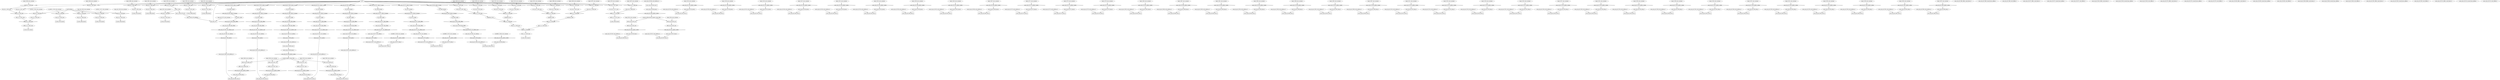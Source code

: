 digraph data_path {
  AND_u1_u1_3452_wire [shape=ellipse];
  AND_u1_u1_3472_wire [shape=ellipse];
  AND_u8_u8_3457_wire [shape=ellipse];
  AND_u8_u8_3486_wire [shape=ellipse];
  AND_u8_u8_3506_wire [shape=ellipse];
  AND_u8_u8_3517_wire [shape=ellipse];
  AND_u8_u8_3543_wire [shape=ellipse];
  AND_u8_u8_3555_wire [shape=ellipse];
  EQ_u2_u1_3435_wire [shape=ellipse];
  EQ_u2_u1_3444_wire [shape=ellipse];
  EQ_u2_u1_3464_wire [shape=ellipse];
  EQ_u2_u1_3538_wire [shape=ellipse];
  EQ_u2_u1_3550_wire [shape=ellipse];
  EQ_u9_u1_3447_wire [shape=ellipse];
  EQ_u9_u1_3450_wire [shape=ellipse];
  EQ_u9_u1_3481_wire [shape=ellipse];
  EQ_u9_u1_3492_wire [shape=ellipse];
  EQ_u9_u1_3501_wire [shape=ellipse];
  EQ_u9_u1_3512_wire [shape=ellipse];
  I_3371 [shape=ellipse];
  OR_u1_u1_3425_wire [shape=ellipse];
  OR_u1_u1_3428_wire [shape=ellipse];
  OR_u1_u1_3429_wire [shape=ellipse];
  OR_u1_u1_3451_wire [shape=ellipse];
  R_I_3379_resized [shape=ellipse];
  R_I_3379_scaled [shape=ellipse];
  R_I_3436_resized [shape=ellipse];
  R_I_3436_scaled [shape=ellipse];
  R_I_3453_resized [shape=ellipse];
  R_I_3453_scaled [shape=ellipse];
  R_I_3473_resized [shape=ellipse];
  R_I_3473_scaled [shape=ellipse];
  R_I_3482_resized [shape=ellipse];
  R_I_3482_scaled [shape=ellipse];
  R_I_3493_resized [shape=ellipse];
  R_I_3493_scaled [shape=ellipse];
  R_I_3502_resized [shape=ellipse];
  R_I_3502_scaled [shape=ellipse];
  R_I_3513_resized [shape=ellipse];
  R_I_3513_scaled [shape=ellipse];
  R_ONE_2_3443_wire_constant [shape=ellipse];
  R_ONE_2_3537_wire_constant [shape=ellipse];
  R_ZERO_2_3434_wire_constant [shape=ellipse];
  R_ZERO_8_3438_wire_constant [shape=ellipse];
  R_ZERO_8_3475_wire_constant [shape=ellipse];
  R_ZERO_8_3495_wire_constant [shape=ellipse];
  UGE_u9_u1_3389_wire [shape=ellipse];
  UGE_u9_u1_3398_wire [shape=ellipse];
  UGE_u9_u1_3407_wire [shape=ellipse];
  UGE_u9_u1_3416_wire [shape=ellipse];
  UGE_u9_u1_3468_wire [shape=ellipse];
  ULT_u9_u1_3392_wire [shape=ellipse];
  ULT_u9_u1_3401_wire [shape=ellipse];
  ULT_u9_u1_3410_wire [shape=ellipse];
  ULT_u9_u1_3419_wire [shape=ellipse];
  ULT_u9_u1_3471_wire [shape=ellipse];
  ULT_u9_u1_3532_wire [shape=ellipse];
  array_obj_ref_3234_data_0 [shape=ellipse];
  array_obj_ref_3234_word_address_0 [shape=ellipse];
  array_obj_ref_3238_data_0 [shape=ellipse];
  array_obj_ref_3238_word_address_0 [shape=ellipse];
  array_obj_ref_3242_data_0 [shape=ellipse];
  array_obj_ref_3242_word_address_0 [shape=ellipse];
  array_obj_ref_3246_data_0 [shape=ellipse];
  array_obj_ref_3246_word_address_0 [shape=ellipse];
  array_obj_ref_3250_data_0 [shape=ellipse];
  array_obj_ref_3250_word_address_0 [shape=ellipse];
  array_obj_ref_3254_data_0 [shape=ellipse];
  array_obj_ref_3254_word_address_0 [shape=ellipse];
  array_obj_ref_3258_data_0 [shape=ellipse];
  array_obj_ref_3258_word_address_0 [shape=ellipse];
  array_obj_ref_3262_data_0 [shape=ellipse];
  array_obj_ref_3262_word_address_0 [shape=ellipse];
  array_obj_ref_3266_data_0 [shape=ellipse];
  array_obj_ref_3266_word_address_0 [shape=ellipse];
  array_obj_ref_3270_data_0 [shape=ellipse];
  array_obj_ref_3270_word_address_0 [shape=ellipse];
  array_obj_ref_3274_data_0 [shape=ellipse];
  array_obj_ref_3274_word_address_0 [shape=ellipse];
  array_obj_ref_3278_data_0 [shape=ellipse];
  array_obj_ref_3278_word_address_0 [shape=ellipse];
  array_obj_ref_3282_data_0 [shape=ellipse];
  array_obj_ref_3282_word_address_0 [shape=ellipse];
  array_obj_ref_3286_data_0 [shape=ellipse];
  array_obj_ref_3286_word_address_0 [shape=ellipse];
  array_obj_ref_3290_data_0 [shape=ellipse];
  array_obj_ref_3290_word_address_0 [shape=ellipse];
  array_obj_ref_3294_data_0 [shape=ellipse];
  array_obj_ref_3294_word_address_0 [shape=ellipse];
  array_obj_ref_3298_data_0 [shape=ellipse];
  array_obj_ref_3298_word_address_0 [shape=ellipse];
  array_obj_ref_3302_data_0 [shape=ellipse];
  array_obj_ref_3302_word_address_0 [shape=ellipse];
  array_obj_ref_3306_data_0 [shape=ellipse];
  array_obj_ref_3306_word_address_0 [shape=ellipse];
  array_obj_ref_3310_data_0 [shape=ellipse];
  array_obj_ref_3310_word_address_0 [shape=ellipse];
  array_obj_ref_3314_data_0 [shape=ellipse];
  array_obj_ref_3314_word_address_0 [shape=ellipse];
  array_obj_ref_3318_data_0 [shape=ellipse];
  array_obj_ref_3318_word_address_0 [shape=ellipse];
  array_obj_ref_3322_data_0 [shape=ellipse];
  array_obj_ref_3322_word_address_0 [shape=ellipse];
  array_obj_ref_3326_data_0 [shape=ellipse];
  array_obj_ref_3326_word_address_0 [shape=ellipse];
  array_obj_ref_3330_data_0 [shape=ellipse];
  array_obj_ref_3330_word_address_0 [shape=ellipse];
  array_obj_ref_3334_data_0 [shape=ellipse];
  array_obj_ref_3334_word_address_0 [shape=ellipse];
  array_obj_ref_3338_data_0 [shape=ellipse];
  array_obj_ref_3338_word_address_0 [shape=ellipse];
  array_obj_ref_3342_data_0 [shape=ellipse];
  array_obj_ref_3342_word_address_0 [shape=ellipse];
  array_obj_ref_3346_data_0 [shape=ellipse];
  array_obj_ref_3346_word_address_0 [shape=ellipse];
  array_obj_ref_3350_data_0 [shape=ellipse];
  array_obj_ref_3350_word_address_0 [shape=ellipse];
  array_obj_ref_3354_data_0 [shape=ellipse];
  array_obj_ref_3354_word_address_0 [shape=ellipse];
  array_obj_ref_3358_data_0 [shape=ellipse];
  array_obj_ref_3358_word_address_0 [shape=ellipse];
  array_obj_ref_3362_data_0 [shape=ellipse];
  array_obj_ref_3362_word_address_0 [shape=ellipse];
  array_obj_ref_3366_data_0 [shape=ellipse];
  array_obj_ref_3366_word_address_0 [shape=ellipse];
  array_obj_ref_3380_data_0 [shape=ellipse];
  array_obj_ref_3380_final_offset [shape=ellipse];
  array_obj_ref_3380_offset_scale_factor_0 [shape=ellipse];
  array_obj_ref_3380_resized_base_address [shape=ellipse];
  array_obj_ref_3380_root_address [shape=ellipse];
  array_obj_ref_3380_word_address_0 [shape=ellipse];
  array_obj_ref_3380_word_offset_0 [shape=ellipse];
  array_obj_ref_3384_data_0 [shape=ellipse];
  array_obj_ref_3384_word_address_0 [shape=ellipse];
  array_obj_ref_3437_data_0 [shape=ellipse];
  array_obj_ref_3437_final_offset [shape=ellipse];
  array_obj_ref_3437_offset_scale_factor_0 [shape=ellipse];
  array_obj_ref_3437_resized_base_address [shape=ellipse];
  array_obj_ref_3437_root_address [shape=ellipse];
  array_obj_ref_3437_word_address_0 [shape=ellipse];
  array_obj_ref_3437_word_offset_0 [shape=ellipse];
  array_obj_ref_3454_data_0 [shape=ellipse];
  array_obj_ref_3454_final_offset [shape=ellipse];
  array_obj_ref_3454_offset_scale_factor_0 [shape=ellipse];
  array_obj_ref_3454_resized_base_address [shape=ellipse];
  array_obj_ref_3454_root_address [shape=ellipse];
  array_obj_ref_3454_word_address_0 [shape=ellipse];
  array_obj_ref_3454_word_offset_0 [shape=ellipse];
  array_obj_ref_3474_data_0 [shape=ellipse];
  array_obj_ref_3474_final_offset [shape=ellipse];
  array_obj_ref_3474_offset_scale_factor_0 [shape=ellipse];
  array_obj_ref_3474_resized_base_address [shape=ellipse];
  array_obj_ref_3474_root_address [shape=ellipse];
  array_obj_ref_3474_word_address_0 [shape=ellipse];
  array_obj_ref_3474_word_offset_0 [shape=ellipse];
  array_obj_ref_3483_data_0 [shape=ellipse];
  array_obj_ref_3483_final_offset [shape=ellipse];
  array_obj_ref_3483_offset_scale_factor_0 [shape=ellipse];
  array_obj_ref_3483_resized_base_address [shape=ellipse];
  array_obj_ref_3483_root_address [shape=ellipse];
  array_obj_ref_3483_word_address_0 [shape=ellipse];
  array_obj_ref_3483_word_offset_0 [shape=ellipse];
  array_obj_ref_3494_data_0 [shape=ellipse];
  array_obj_ref_3494_final_offset [shape=ellipse];
  array_obj_ref_3494_offset_scale_factor_0 [shape=ellipse];
  array_obj_ref_3494_resized_base_address [shape=ellipse];
  array_obj_ref_3494_root_address [shape=ellipse];
  array_obj_ref_3494_word_address_0 [shape=ellipse];
  array_obj_ref_3494_word_offset_0 [shape=ellipse];
  array_obj_ref_3503_data_0 [shape=ellipse];
  array_obj_ref_3503_final_offset [shape=ellipse];
  array_obj_ref_3503_offset_scale_factor_0 [shape=ellipse];
  array_obj_ref_3503_resized_base_address [shape=ellipse];
  array_obj_ref_3503_root_address [shape=ellipse];
  array_obj_ref_3503_word_address_0 [shape=ellipse];
  array_obj_ref_3503_word_offset_0 [shape=ellipse];
  array_obj_ref_3514_data_0 [shape=ellipse];
  array_obj_ref_3514_final_offset [shape=ellipse];
  array_obj_ref_3514_offset_scale_factor_0 [shape=ellipse];
  array_obj_ref_3514_resized_base_address [shape=ellipse];
  array_obj_ref_3514_root_address [shape=ellipse];
  array_obj_ref_3514_word_address_0 [shape=ellipse];
  array_obj_ref_3514_word_offset_0 [shape=ellipse];
  array_obj_ref_3540_data_0 [shape=ellipse];
  array_obj_ref_3540_word_address_0 [shape=ellipse];
  array_obj_ref_3552_data_0 [shape=ellipse];
  array_obj_ref_3552_word_address_0 [shape=ellipse];
  condition2_3403 [shape=ellipse];
  condition3_3412 [shape=ellipse];
  condition4_3421 [shape=ellipse];
  condition_3394 [shape=ellipse];
  current_register_value_3381 [shape=ellipse];
  current_softwarereset_register_value_3385 [shape=ellipse];
  konst_3235_wire_constant [shape=ellipse];
  konst_3239_wire_constant [shape=ellipse];
  konst_3243_wire_constant [shape=ellipse];
  konst_3247_wire_constant [shape=ellipse];
  konst_3251_wire_constant [shape=ellipse];
  konst_3255_wire_constant [shape=ellipse];
  konst_3259_wire_constant [shape=ellipse];
  konst_3263_wire_constant [shape=ellipse];
  konst_3267_wire_constant [shape=ellipse];
  konst_3271_wire_constant [shape=ellipse];
  konst_3275_wire_constant [shape=ellipse];
  konst_3279_wire_constant [shape=ellipse];
  konst_3283_wire_constant [shape=ellipse];
  konst_3287_wire_constant [shape=ellipse];
  konst_3291_wire_constant [shape=ellipse];
  konst_3295_wire_constant [shape=ellipse];
  konst_3299_wire_constant [shape=ellipse];
  konst_3303_wire_constant [shape=ellipse];
  konst_3307_wire_constant [shape=ellipse];
  konst_3311_wire_constant [shape=ellipse];
  konst_3315_wire_constant [shape=ellipse];
  konst_3319_wire_constant [shape=ellipse];
  konst_3323_wire_constant [shape=ellipse];
  konst_3327_wire_constant [shape=ellipse];
  konst_3331_wire_constant [shape=ellipse];
  konst_3335_wire_constant [shape=ellipse];
  konst_3339_wire_constant [shape=ellipse];
  konst_3343_wire_constant [shape=ellipse];
  konst_3347_wire_constant [shape=ellipse];
  konst_3351_wire_constant [shape=ellipse];
  konst_3355_wire_constant [shape=ellipse];
  konst_3359_wire_constant [shape=ellipse];
  konst_3363_wire_constant [shape=ellipse];
  konst_3367_wire_constant [shape=ellipse];
  konst_3388_wire_constant [shape=ellipse];
  konst_3391_wire_constant [shape=ellipse];
  konst_3397_wire_constant [shape=ellipse];
  konst_3400_wire_constant [shape=ellipse];
  konst_3406_wire_constant [shape=ellipse];
  konst_3409_wire_constant [shape=ellipse];
  konst_3415_wire_constant [shape=ellipse];
  konst_3418_wire_constant [shape=ellipse];
  konst_3446_wire_constant [shape=ellipse];
  konst_3449_wire_constant [shape=ellipse];
  konst_3456_wire_constant [shape=ellipse];
  konst_3467_wire_constant [shape=ellipse];
  konst_3470_wire_constant [shape=ellipse];
  konst_3480_wire_constant [shape=ellipse];
  konst_3485_wire_constant [shape=ellipse];
  konst_3491_wire_constant [shape=ellipse];
  konst_3500_wire_constant [shape=ellipse];
  konst_3505_wire_constant [shape=ellipse];
  konst_3511_wire_constant [shape=ellipse];
  konst_3516_wire_constant [shape=ellipse];
  konst_3526_wire_constant [shape=ellipse];
  konst_3531_wire_constant [shape=ellipse];
  konst_3542_wire_constant [shape=ellipse];
  konst_3554_wire_constant [shape=ellipse];
  next_I_3528 [shape=ellipse];
  next_I_3528_3376_buffered [shape=ellipse];
  type_cast_3375_wire_constant [shape=ellipse];
  type_cast_3463_wire_constant [shape=ellipse];
  type_cast_3549_wire_constant [shape=ellipse];
  ADD_u9_u9_3527_inst [shape=diamond];
I_3371  -> ADD_u9_u9_3527_inst;
konst_3526_wire_constant  -> ADD_u9_u9_3527_inst;
ADD_u9_u9_3527_inst -> next_I_3528;
  AND_u1_u1_3393_inst [shape=diamond];
UGE_u9_u1_3389_wire  -> AND_u1_u1_3393_inst;
ULT_u9_u1_3392_wire  -> AND_u1_u1_3393_inst;
AND_u1_u1_3393_inst -> condition_3394;
  AND_u1_u1_3402_inst [shape=diamond];
UGE_u9_u1_3398_wire  -> AND_u1_u1_3402_inst;
ULT_u9_u1_3401_wire  -> AND_u1_u1_3402_inst;
AND_u1_u1_3402_inst -> condition2_3403;
  AND_u1_u1_3411_inst [shape=diamond];
UGE_u9_u1_3407_wire  -> AND_u1_u1_3411_inst;
ULT_u9_u1_3410_wire  -> AND_u1_u1_3411_inst;
AND_u1_u1_3411_inst -> condition3_3412;
  AND_u1_u1_3420_inst [shape=diamond];
UGE_u9_u1_3416_wire  -> AND_u1_u1_3420_inst;
ULT_u9_u1_3419_wire  -> AND_u1_u1_3420_inst;
AND_u1_u1_3420_inst -> condition4_3421;
  AND_u1_u1_3452_inst [shape=diamond];
EQ_u2_u1_3444_wire  -> AND_u1_u1_3452_inst;
OR_u1_u1_3451_wire  -> AND_u1_u1_3452_inst;
AND_u1_u1_3452_inst -> AND_u1_u1_3452_wire;
  AND_u1_u1_3472_inst [shape=diamond];
UGE_u9_u1_3468_wire  -> AND_u1_u1_3472_inst;
ULT_u9_u1_3471_wire  -> AND_u1_u1_3472_inst;
AND_u1_u1_3472_inst -> AND_u1_u1_3472_wire;
  AND_u8_u8_3457_inst [shape=rectangle];
current_register_value_3381  -> AND_u8_u8_3457_inst;
konst_3456_wire_constant  -> AND_u8_u8_3457_inst;
AND_u8_u8_3457_inst -> AND_u8_u8_3457_wire;
  AND_u8_u8_3486_inst [shape=rectangle];
current_register_value_3381  -> AND_u8_u8_3486_inst;
konst_3485_wire_constant  -> AND_u8_u8_3486_inst;
AND_u8_u8_3486_inst -> AND_u8_u8_3486_wire;
  AND_u8_u8_3506_inst [shape=rectangle];
current_register_value_3381  -> AND_u8_u8_3506_inst;
konst_3505_wire_constant  -> AND_u8_u8_3506_inst;
AND_u8_u8_3506_inst -> AND_u8_u8_3506_wire;
  AND_u8_u8_3517_inst [shape=rectangle];
current_register_value_3381  -> AND_u8_u8_3517_inst;
konst_3516_wire_constant  -> AND_u8_u8_3517_inst;
AND_u8_u8_3517_inst -> AND_u8_u8_3517_wire;
  AND_u8_u8_3543_inst [shape=rectangle];
current_softwarereset_register_value_3385  -> AND_u8_u8_3543_inst;
konst_3542_wire_constant  -> AND_u8_u8_3543_inst;
AND_u8_u8_3543_inst -> AND_u8_u8_3543_wire;
  AND_u8_u8_3555_inst [shape=rectangle];
current_softwarereset_register_value_3385  -> AND_u8_u8_3555_inst;
konst_3554_wire_constant  -> AND_u8_u8_3555_inst;
AND_u8_u8_3555_inst -> AND_u8_u8_3555_wire;
  EQ_u2_u1_3435_inst [shape=diamond];
resetCondition  -> EQ_u2_u1_3435_inst;
R_ZERO_2_3434_wire_constant  -> EQ_u2_u1_3435_inst;
EQ_u2_u1_3435_inst -> EQ_u2_u1_3435_wire;
  EQ_u2_u1_3444_inst [shape=diamond];
resetCondition  -> EQ_u2_u1_3444_inst;
R_ONE_2_3443_wire_constant  -> EQ_u2_u1_3444_inst;
EQ_u2_u1_3444_inst -> EQ_u2_u1_3444_wire;
  EQ_u2_u1_3464_inst [shape=diamond];
resetCondition  -> EQ_u2_u1_3464_inst;
type_cast_3463_wire_constant  -> EQ_u2_u1_3464_inst;
EQ_u2_u1_3464_inst -> EQ_u2_u1_3464_wire;
  EQ_u2_u1_3538_inst [shape=diamond];
resetCondition  -> EQ_u2_u1_3538_inst;
R_ONE_2_3537_wire_constant  -> EQ_u2_u1_3538_inst;
EQ_u2_u1_3538_inst -> EQ_u2_u1_3538_wire;
  EQ_u2_u1_3550_inst [shape=diamond];
resetCondition  -> EQ_u2_u1_3550_inst;
type_cast_3549_wire_constant  -> EQ_u2_u1_3550_inst;
EQ_u2_u1_3550_inst -> EQ_u2_u1_3550_wire;
  EQ_u9_u1_3447_inst [shape=diamond];
I_3371  -> EQ_u9_u1_3447_inst;
konst_3446_wire_constant  -> EQ_u9_u1_3447_inst;
EQ_u9_u1_3447_inst -> EQ_u9_u1_3447_wire;
  EQ_u9_u1_3450_inst [shape=diamond];
I_3371  -> EQ_u9_u1_3450_inst;
konst_3449_wire_constant  -> EQ_u9_u1_3450_inst;
EQ_u9_u1_3450_inst -> EQ_u9_u1_3450_wire;
  EQ_u9_u1_3481_inst [shape=diamond];
I_3371  -> EQ_u9_u1_3481_inst;
konst_3480_wire_constant  -> EQ_u9_u1_3481_inst;
EQ_u9_u1_3481_inst -> EQ_u9_u1_3481_wire;
  EQ_u9_u1_3492_inst [shape=diamond];
I_3371  -> EQ_u9_u1_3492_inst;
konst_3491_wire_constant  -> EQ_u9_u1_3492_inst;
EQ_u9_u1_3492_inst -> EQ_u9_u1_3492_wire;
  EQ_u9_u1_3501_inst [shape=diamond];
I_3371  -> EQ_u9_u1_3501_inst;
konst_3500_wire_constant  -> EQ_u9_u1_3501_inst;
EQ_u9_u1_3501_inst -> EQ_u9_u1_3501_wire;
  EQ_u9_u1_3512_inst [shape=diamond];
I_3371  -> EQ_u9_u1_3512_inst;
konst_3511_wire_constant  -> EQ_u9_u1_3512_inst;
EQ_u9_u1_3512_inst -> EQ_u9_u1_3512_wire;
  OR_u1_u1_3425_inst [shape=diamond];
condition_3394  -> OR_u1_u1_3425_inst;
condition2_3403  -> OR_u1_u1_3425_inst;
OR_u1_u1_3425_inst -> OR_u1_u1_3425_wire;
  OR_u1_u1_3428_inst [shape=diamond];
condition3_3412  -> OR_u1_u1_3428_inst;
condition4_3421  -> OR_u1_u1_3428_inst;
OR_u1_u1_3428_inst -> OR_u1_u1_3428_wire;
  OR_u1_u1_3429_inst [shape=diamond];
OR_u1_u1_3425_wire  -> OR_u1_u1_3429_inst;
OR_u1_u1_3428_wire  -> OR_u1_u1_3429_inst;
OR_u1_u1_3429_inst -> OR_u1_u1_3429_wire;
  OR_u1_u1_3451_inst [shape=diamond];
EQ_u9_u1_3447_wire  -> OR_u1_u1_3451_inst;
EQ_u9_u1_3450_wire  -> OR_u1_u1_3451_inst;
OR_u1_u1_3451_inst -> OR_u1_u1_3451_wire;
  UGE_u9_u1_3389_inst [shape=diamond];
I_3371  -> UGE_u9_u1_3389_inst;
konst_3388_wire_constant  -> UGE_u9_u1_3389_inst;
UGE_u9_u1_3389_inst -> UGE_u9_u1_3389_wire;
  UGE_u9_u1_3398_inst [shape=diamond];
I_3371  -> UGE_u9_u1_3398_inst;
konst_3397_wire_constant  -> UGE_u9_u1_3398_inst;
UGE_u9_u1_3398_inst -> UGE_u9_u1_3398_wire;
  UGE_u9_u1_3407_inst [shape=diamond];
I_3371  -> UGE_u9_u1_3407_inst;
konst_3406_wire_constant  -> UGE_u9_u1_3407_inst;
UGE_u9_u1_3407_inst -> UGE_u9_u1_3407_wire;
  UGE_u9_u1_3416_inst [shape=diamond];
I_3371  -> UGE_u9_u1_3416_inst;
konst_3415_wire_constant  -> UGE_u9_u1_3416_inst;
UGE_u9_u1_3416_inst -> UGE_u9_u1_3416_wire;
  UGE_u9_u1_3468_inst [shape=diamond];
I_3371  -> UGE_u9_u1_3468_inst;
konst_3467_wire_constant  -> UGE_u9_u1_3468_inst;
UGE_u9_u1_3468_inst -> UGE_u9_u1_3468_wire;
  ULT_u9_u1_3392_inst [shape=diamond];
I_3371  -> ULT_u9_u1_3392_inst;
konst_3391_wire_constant  -> ULT_u9_u1_3392_inst;
ULT_u9_u1_3392_inst -> ULT_u9_u1_3392_wire;
  ULT_u9_u1_3401_inst [shape=diamond];
I_3371  -> ULT_u9_u1_3401_inst;
konst_3400_wire_constant  -> ULT_u9_u1_3401_inst;
ULT_u9_u1_3401_inst -> ULT_u9_u1_3401_wire;
  ULT_u9_u1_3410_inst [shape=diamond];
I_3371  -> ULT_u9_u1_3410_inst;
konst_3409_wire_constant  -> ULT_u9_u1_3410_inst;
ULT_u9_u1_3410_inst -> ULT_u9_u1_3410_wire;
  ULT_u9_u1_3419_inst [shape=diamond];
I_3371  -> ULT_u9_u1_3419_inst;
konst_3418_wire_constant  -> ULT_u9_u1_3419_inst;
ULT_u9_u1_3419_inst -> ULT_u9_u1_3419_wire;
  ULT_u9_u1_3471_inst [shape=diamond];
I_3371  -> ULT_u9_u1_3471_inst;
konst_3470_wire_constant  -> ULT_u9_u1_3471_inst;
ULT_u9_u1_3471_inst -> ULT_u9_u1_3471_wire;
  ULT_u9_u1_3532_inst [shape=diamond];
next_I_3528  -> ULT_u9_u1_3532_inst;
konst_3531_wire_constant  -> ULT_u9_u1_3532_inst;
ULT_u9_u1_3532_inst -> ULT_u9_u1_3532_wire;
  array_obj_ref_3234_gather_scatter [shape=diamond];
konst_3235_wire_constant  -> array_obj_ref_3234_gather_scatter;
array_obj_ref_3234_gather_scatter -> array_obj_ref_3234_data_0;
  array_obj_ref_3234_store_0 [shape=rectangle];
array_obj_ref_3234_word_address_0  -> array_obj_ref_3234_store_0;
array_obj_ref_3234_data_0  -> array_obj_ref_3234_store_0;
  array_obj_ref_3238_gather_scatter [shape=diamond];
konst_3239_wire_constant  -> array_obj_ref_3238_gather_scatter;
array_obj_ref_3238_gather_scatter -> array_obj_ref_3238_data_0;
  array_obj_ref_3238_store_0 [shape=rectangle];
array_obj_ref_3238_word_address_0  -> array_obj_ref_3238_store_0;
array_obj_ref_3238_data_0  -> array_obj_ref_3238_store_0;
  array_obj_ref_3242_gather_scatter [shape=diamond];
konst_3243_wire_constant  -> array_obj_ref_3242_gather_scatter;
array_obj_ref_3242_gather_scatter -> array_obj_ref_3242_data_0;
  array_obj_ref_3242_store_0 [shape=rectangle];
array_obj_ref_3242_word_address_0  -> array_obj_ref_3242_store_0;
array_obj_ref_3242_data_0  -> array_obj_ref_3242_store_0;
  array_obj_ref_3246_gather_scatter [shape=diamond];
konst_3247_wire_constant  -> array_obj_ref_3246_gather_scatter;
array_obj_ref_3246_gather_scatter -> array_obj_ref_3246_data_0;
  array_obj_ref_3246_store_0 [shape=rectangle];
array_obj_ref_3246_word_address_0  -> array_obj_ref_3246_store_0;
array_obj_ref_3246_data_0  -> array_obj_ref_3246_store_0;
  array_obj_ref_3250_gather_scatter [shape=diamond];
konst_3251_wire_constant  -> array_obj_ref_3250_gather_scatter;
array_obj_ref_3250_gather_scatter -> array_obj_ref_3250_data_0;
  array_obj_ref_3250_store_0 [shape=rectangle];
array_obj_ref_3250_word_address_0  -> array_obj_ref_3250_store_0;
array_obj_ref_3250_data_0  -> array_obj_ref_3250_store_0;
  array_obj_ref_3254_gather_scatter [shape=diamond];
konst_3255_wire_constant  -> array_obj_ref_3254_gather_scatter;
array_obj_ref_3254_gather_scatter -> array_obj_ref_3254_data_0;
  array_obj_ref_3254_store_0 [shape=rectangle];
array_obj_ref_3254_word_address_0  -> array_obj_ref_3254_store_0;
array_obj_ref_3254_data_0  -> array_obj_ref_3254_store_0;
  array_obj_ref_3258_gather_scatter [shape=diamond];
konst_3259_wire_constant  -> array_obj_ref_3258_gather_scatter;
array_obj_ref_3258_gather_scatter -> array_obj_ref_3258_data_0;
  array_obj_ref_3258_store_0 [shape=rectangle];
array_obj_ref_3258_word_address_0  -> array_obj_ref_3258_store_0;
array_obj_ref_3258_data_0  -> array_obj_ref_3258_store_0;
  array_obj_ref_3262_gather_scatter [shape=diamond];
konst_3263_wire_constant  -> array_obj_ref_3262_gather_scatter;
array_obj_ref_3262_gather_scatter -> array_obj_ref_3262_data_0;
  array_obj_ref_3262_store_0 [shape=rectangle];
array_obj_ref_3262_word_address_0  -> array_obj_ref_3262_store_0;
array_obj_ref_3262_data_0  -> array_obj_ref_3262_store_0;
  array_obj_ref_3266_gather_scatter [shape=diamond];
konst_3267_wire_constant  -> array_obj_ref_3266_gather_scatter;
array_obj_ref_3266_gather_scatter -> array_obj_ref_3266_data_0;
  array_obj_ref_3266_store_0 [shape=rectangle];
array_obj_ref_3266_word_address_0  -> array_obj_ref_3266_store_0;
array_obj_ref_3266_data_0  -> array_obj_ref_3266_store_0;
  array_obj_ref_3270_gather_scatter [shape=diamond];
konst_3271_wire_constant  -> array_obj_ref_3270_gather_scatter;
array_obj_ref_3270_gather_scatter -> array_obj_ref_3270_data_0;
  array_obj_ref_3270_store_0 [shape=rectangle];
array_obj_ref_3270_word_address_0  -> array_obj_ref_3270_store_0;
array_obj_ref_3270_data_0  -> array_obj_ref_3270_store_0;
  array_obj_ref_3274_gather_scatter [shape=diamond];
konst_3275_wire_constant  -> array_obj_ref_3274_gather_scatter;
array_obj_ref_3274_gather_scatter -> array_obj_ref_3274_data_0;
  array_obj_ref_3274_store_0 [shape=rectangle];
array_obj_ref_3274_word_address_0  -> array_obj_ref_3274_store_0;
array_obj_ref_3274_data_0  -> array_obj_ref_3274_store_0;
  array_obj_ref_3278_gather_scatter [shape=diamond];
konst_3279_wire_constant  -> array_obj_ref_3278_gather_scatter;
array_obj_ref_3278_gather_scatter -> array_obj_ref_3278_data_0;
  array_obj_ref_3278_store_0 [shape=rectangle];
array_obj_ref_3278_word_address_0  -> array_obj_ref_3278_store_0;
array_obj_ref_3278_data_0  -> array_obj_ref_3278_store_0;
  array_obj_ref_3282_gather_scatter [shape=diamond];
konst_3283_wire_constant  -> array_obj_ref_3282_gather_scatter;
array_obj_ref_3282_gather_scatter -> array_obj_ref_3282_data_0;
  array_obj_ref_3282_store_0 [shape=rectangle];
array_obj_ref_3282_word_address_0  -> array_obj_ref_3282_store_0;
array_obj_ref_3282_data_0  -> array_obj_ref_3282_store_0;
  array_obj_ref_3286_gather_scatter [shape=diamond];
konst_3287_wire_constant  -> array_obj_ref_3286_gather_scatter;
array_obj_ref_3286_gather_scatter -> array_obj_ref_3286_data_0;
  array_obj_ref_3286_store_0 [shape=rectangle];
array_obj_ref_3286_word_address_0  -> array_obj_ref_3286_store_0;
array_obj_ref_3286_data_0  -> array_obj_ref_3286_store_0;
  array_obj_ref_3290_gather_scatter [shape=diamond];
konst_3291_wire_constant  -> array_obj_ref_3290_gather_scatter;
array_obj_ref_3290_gather_scatter -> array_obj_ref_3290_data_0;
  array_obj_ref_3290_store_0 [shape=rectangle];
array_obj_ref_3290_word_address_0  -> array_obj_ref_3290_store_0;
array_obj_ref_3290_data_0  -> array_obj_ref_3290_store_0;
  array_obj_ref_3294_gather_scatter [shape=diamond];
konst_3295_wire_constant  -> array_obj_ref_3294_gather_scatter;
array_obj_ref_3294_gather_scatter -> array_obj_ref_3294_data_0;
  array_obj_ref_3294_store_0 [shape=rectangle];
array_obj_ref_3294_word_address_0  -> array_obj_ref_3294_store_0;
array_obj_ref_3294_data_0  -> array_obj_ref_3294_store_0;
  array_obj_ref_3298_gather_scatter [shape=diamond];
konst_3299_wire_constant  -> array_obj_ref_3298_gather_scatter;
array_obj_ref_3298_gather_scatter -> array_obj_ref_3298_data_0;
  array_obj_ref_3298_store_0 [shape=rectangle];
array_obj_ref_3298_word_address_0  -> array_obj_ref_3298_store_0;
array_obj_ref_3298_data_0  -> array_obj_ref_3298_store_0;
  array_obj_ref_3302_gather_scatter [shape=diamond];
konst_3303_wire_constant  -> array_obj_ref_3302_gather_scatter;
array_obj_ref_3302_gather_scatter -> array_obj_ref_3302_data_0;
  array_obj_ref_3302_store_0 [shape=rectangle];
array_obj_ref_3302_word_address_0  -> array_obj_ref_3302_store_0;
array_obj_ref_3302_data_0  -> array_obj_ref_3302_store_0;
  array_obj_ref_3306_gather_scatter [shape=diamond];
konst_3307_wire_constant  -> array_obj_ref_3306_gather_scatter;
array_obj_ref_3306_gather_scatter -> array_obj_ref_3306_data_0;
  array_obj_ref_3306_store_0 [shape=rectangle];
array_obj_ref_3306_word_address_0  -> array_obj_ref_3306_store_0;
array_obj_ref_3306_data_0  -> array_obj_ref_3306_store_0;
  array_obj_ref_3310_gather_scatter [shape=diamond];
konst_3311_wire_constant  -> array_obj_ref_3310_gather_scatter;
array_obj_ref_3310_gather_scatter -> array_obj_ref_3310_data_0;
  array_obj_ref_3310_store_0 [shape=rectangle];
array_obj_ref_3310_word_address_0  -> array_obj_ref_3310_store_0;
array_obj_ref_3310_data_0  -> array_obj_ref_3310_store_0;
  array_obj_ref_3314_gather_scatter [shape=diamond];
konst_3315_wire_constant  -> array_obj_ref_3314_gather_scatter;
array_obj_ref_3314_gather_scatter -> array_obj_ref_3314_data_0;
  array_obj_ref_3314_store_0 [shape=rectangle];
array_obj_ref_3314_word_address_0  -> array_obj_ref_3314_store_0;
array_obj_ref_3314_data_0  -> array_obj_ref_3314_store_0;
  array_obj_ref_3318_gather_scatter [shape=diamond];
konst_3319_wire_constant  -> array_obj_ref_3318_gather_scatter;
array_obj_ref_3318_gather_scatter -> array_obj_ref_3318_data_0;
  array_obj_ref_3318_store_0 [shape=rectangle];
array_obj_ref_3318_word_address_0  -> array_obj_ref_3318_store_0;
array_obj_ref_3318_data_0  -> array_obj_ref_3318_store_0;
  array_obj_ref_3322_gather_scatter [shape=diamond];
konst_3323_wire_constant  -> array_obj_ref_3322_gather_scatter;
array_obj_ref_3322_gather_scatter -> array_obj_ref_3322_data_0;
  array_obj_ref_3322_store_0 [shape=rectangle];
array_obj_ref_3322_word_address_0  -> array_obj_ref_3322_store_0;
array_obj_ref_3322_data_0  -> array_obj_ref_3322_store_0;
  array_obj_ref_3326_gather_scatter [shape=diamond];
konst_3327_wire_constant  -> array_obj_ref_3326_gather_scatter;
array_obj_ref_3326_gather_scatter -> array_obj_ref_3326_data_0;
  array_obj_ref_3326_store_0 [shape=rectangle];
array_obj_ref_3326_word_address_0  -> array_obj_ref_3326_store_0;
array_obj_ref_3326_data_0  -> array_obj_ref_3326_store_0;
  array_obj_ref_3330_gather_scatter [shape=diamond];
konst_3331_wire_constant  -> array_obj_ref_3330_gather_scatter;
array_obj_ref_3330_gather_scatter -> array_obj_ref_3330_data_0;
  array_obj_ref_3330_store_0 [shape=rectangle];
array_obj_ref_3330_word_address_0  -> array_obj_ref_3330_store_0;
array_obj_ref_3330_data_0  -> array_obj_ref_3330_store_0;
  array_obj_ref_3334_gather_scatter [shape=diamond];
konst_3335_wire_constant  -> array_obj_ref_3334_gather_scatter;
array_obj_ref_3334_gather_scatter -> array_obj_ref_3334_data_0;
  array_obj_ref_3334_store_0 [shape=rectangle];
array_obj_ref_3334_word_address_0  -> array_obj_ref_3334_store_0;
array_obj_ref_3334_data_0  -> array_obj_ref_3334_store_0;
  array_obj_ref_3338_gather_scatter [shape=diamond];
konst_3339_wire_constant  -> array_obj_ref_3338_gather_scatter;
array_obj_ref_3338_gather_scatter -> array_obj_ref_3338_data_0;
  array_obj_ref_3338_store_0 [shape=rectangle];
array_obj_ref_3338_word_address_0  -> array_obj_ref_3338_store_0;
array_obj_ref_3338_data_0  -> array_obj_ref_3338_store_0;
  array_obj_ref_3342_gather_scatter [shape=diamond];
konst_3343_wire_constant  -> array_obj_ref_3342_gather_scatter;
array_obj_ref_3342_gather_scatter -> array_obj_ref_3342_data_0;
  array_obj_ref_3342_store_0 [shape=rectangle];
array_obj_ref_3342_word_address_0  -> array_obj_ref_3342_store_0;
array_obj_ref_3342_data_0  -> array_obj_ref_3342_store_0;
  array_obj_ref_3346_gather_scatter [shape=diamond];
konst_3347_wire_constant  -> array_obj_ref_3346_gather_scatter;
array_obj_ref_3346_gather_scatter -> array_obj_ref_3346_data_0;
  array_obj_ref_3346_store_0 [shape=rectangle];
array_obj_ref_3346_word_address_0  -> array_obj_ref_3346_store_0;
array_obj_ref_3346_data_0  -> array_obj_ref_3346_store_0;
  array_obj_ref_3350_gather_scatter [shape=diamond];
konst_3351_wire_constant  -> array_obj_ref_3350_gather_scatter;
array_obj_ref_3350_gather_scatter -> array_obj_ref_3350_data_0;
  array_obj_ref_3350_store_0 [shape=rectangle];
array_obj_ref_3350_word_address_0  -> array_obj_ref_3350_store_0;
array_obj_ref_3350_data_0  -> array_obj_ref_3350_store_0;
  array_obj_ref_3354_gather_scatter [shape=diamond];
konst_3355_wire_constant  -> array_obj_ref_3354_gather_scatter;
array_obj_ref_3354_gather_scatter -> array_obj_ref_3354_data_0;
  array_obj_ref_3354_store_0 [shape=rectangle];
array_obj_ref_3354_word_address_0  -> array_obj_ref_3354_store_0;
array_obj_ref_3354_data_0  -> array_obj_ref_3354_store_0;
  array_obj_ref_3358_gather_scatter [shape=diamond];
konst_3359_wire_constant  -> array_obj_ref_3358_gather_scatter;
array_obj_ref_3358_gather_scatter -> array_obj_ref_3358_data_0;
  array_obj_ref_3358_store_0 [shape=rectangle];
array_obj_ref_3358_word_address_0  -> array_obj_ref_3358_store_0;
array_obj_ref_3358_data_0  -> array_obj_ref_3358_store_0;
  array_obj_ref_3362_gather_scatter [shape=diamond];
konst_3363_wire_constant  -> array_obj_ref_3362_gather_scatter;
array_obj_ref_3362_gather_scatter -> array_obj_ref_3362_data_0;
  array_obj_ref_3362_store_0 [shape=rectangle];
array_obj_ref_3362_word_address_0  -> array_obj_ref_3362_store_0;
array_obj_ref_3362_data_0  -> array_obj_ref_3362_store_0;
  array_obj_ref_3366_gather_scatter [shape=diamond];
konst_3367_wire_constant  -> array_obj_ref_3366_gather_scatter;
array_obj_ref_3366_gather_scatter -> array_obj_ref_3366_data_0;
  array_obj_ref_3366_store_0 [shape=rectangle];
array_obj_ref_3366_word_address_0  -> array_obj_ref_3366_store_0;
array_obj_ref_3366_data_0  -> array_obj_ref_3366_store_0;
  array_obj_ref_3380_addr_0 [shape=diamond];
array_obj_ref_3380_root_address  -> array_obj_ref_3380_addr_0;
array_obj_ref_3380_addr_0 -> array_obj_ref_3380_word_address_0;
  array_obj_ref_3380_gather_scatter [shape=diamond];
array_obj_ref_3380_data_0  -> array_obj_ref_3380_gather_scatter;
array_obj_ref_3380_gather_scatter -> current_register_value_3381;
  array_obj_ref_3380_index_0_rename [shape=diamond];
R_I_3379_resized  -> array_obj_ref_3380_index_0_rename;
array_obj_ref_3380_index_0_rename -> R_I_3379_scaled;
  array_obj_ref_3380_index_0_resize [shape=diamond];
I_3371  -> array_obj_ref_3380_index_0_resize;
array_obj_ref_3380_index_0_resize -> R_I_3379_resized;
  array_obj_ref_3380_index_offset [shape=diamond];
R_I_3379_scaled  -> array_obj_ref_3380_index_offset;
array_obj_ref_3380_index_offset -> array_obj_ref_3380_final_offset;
  array_obj_ref_3380_load_0 [shape=rectangle];
array_obj_ref_3380_word_address_0  -> array_obj_ref_3380_load_0;
array_obj_ref_3380_load_0 -> array_obj_ref_3380_data_0;
  array_obj_ref_3380_root_address_inst [shape=diamond];
array_obj_ref_3380_final_offset  -> array_obj_ref_3380_root_address_inst;
array_obj_ref_3380_root_address_inst -> array_obj_ref_3380_root_address;
  array_obj_ref_3384_gather_scatter [shape=diamond];
array_obj_ref_3384_data_0  -> array_obj_ref_3384_gather_scatter;
array_obj_ref_3384_gather_scatter -> current_softwarereset_register_value_3385;
  array_obj_ref_3384_load_0 [shape=rectangle];
array_obj_ref_3384_word_address_0  -> array_obj_ref_3384_load_0;
array_obj_ref_3384_load_0 -> array_obj_ref_3384_data_0;
  array_obj_ref_3437_addr_0 [shape=diamond];
array_obj_ref_3437_root_address  -> array_obj_ref_3437_addr_0;
array_obj_ref_3437_addr_0 -> array_obj_ref_3437_word_address_0;
  array_obj_ref_3437_gather_scatter [shape=diamond];
R_ZERO_8_3438_wire_constant  -> array_obj_ref_3437_gather_scatter;
array_obj_ref_3437_gather_scatter -> array_obj_ref_3437_data_0;
  array_obj_ref_3437_index_0_rename [shape=diamond];
R_I_3436_resized  -> array_obj_ref_3437_index_0_rename;
array_obj_ref_3437_index_0_rename -> R_I_3436_scaled;
  array_obj_ref_3437_index_0_resize [shape=diamond];
I_3371  -> array_obj_ref_3437_index_0_resize;
array_obj_ref_3437_index_0_resize -> R_I_3436_resized;
  array_obj_ref_3437_index_offset [shape=diamond];
R_I_3436_scaled  -> array_obj_ref_3437_index_offset;
array_obj_ref_3437_index_offset -> array_obj_ref_3437_final_offset;
  array_obj_ref_3437_root_address_inst [shape=diamond];
array_obj_ref_3437_final_offset  -> array_obj_ref_3437_root_address_inst;
array_obj_ref_3437_root_address_inst -> array_obj_ref_3437_root_address;
  array_obj_ref_3437_store_0 [shape=rectangle];
array_obj_ref_3437_word_address_0  -> array_obj_ref_3437_store_0;
array_obj_ref_3437_data_0  -> array_obj_ref_3437_store_0;
  array_obj_ref_3454_addr_0 [shape=diamond];
array_obj_ref_3454_root_address  -> array_obj_ref_3454_addr_0;
array_obj_ref_3454_addr_0 -> array_obj_ref_3454_word_address_0;
  array_obj_ref_3454_gather_scatter [shape=diamond];
AND_u8_u8_3457_wire  -> array_obj_ref_3454_gather_scatter;
array_obj_ref_3454_gather_scatter -> array_obj_ref_3454_data_0;
  array_obj_ref_3454_index_0_rename [shape=diamond];
R_I_3453_resized  -> array_obj_ref_3454_index_0_rename;
array_obj_ref_3454_index_0_rename -> R_I_3453_scaled;
  array_obj_ref_3454_index_0_resize [shape=diamond];
I_3371  -> array_obj_ref_3454_index_0_resize;
array_obj_ref_3454_index_0_resize -> R_I_3453_resized;
  array_obj_ref_3454_index_offset [shape=diamond];
R_I_3453_scaled  -> array_obj_ref_3454_index_offset;
array_obj_ref_3454_index_offset -> array_obj_ref_3454_final_offset;
  array_obj_ref_3454_root_address_inst [shape=diamond];
array_obj_ref_3454_final_offset  -> array_obj_ref_3454_root_address_inst;
array_obj_ref_3454_root_address_inst -> array_obj_ref_3454_root_address;
  array_obj_ref_3454_store_0 [shape=rectangle];
array_obj_ref_3454_word_address_0  -> array_obj_ref_3454_store_0;
array_obj_ref_3454_data_0  -> array_obj_ref_3454_store_0;
  array_obj_ref_3474_addr_0 [shape=diamond];
array_obj_ref_3474_root_address  -> array_obj_ref_3474_addr_0;
array_obj_ref_3474_addr_0 -> array_obj_ref_3474_word_address_0;
  array_obj_ref_3474_gather_scatter [shape=diamond];
R_ZERO_8_3475_wire_constant  -> array_obj_ref_3474_gather_scatter;
array_obj_ref_3474_gather_scatter -> array_obj_ref_3474_data_0;
  array_obj_ref_3474_index_0_rename [shape=diamond];
R_I_3473_resized  -> array_obj_ref_3474_index_0_rename;
array_obj_ref_3474_index_0_rename -> R_I_3473_scaled;
  array_obj_ref_3474_index_0_resize [shape=diamond];
I_3371  -> array_obj_ref_3474_index_0_resize;
array_obj_ref_3474_index_0_resize -> R_I_3473_resized;
  array_obj_ref_3474_index_offset [shape=diamond];
R_I_3473_scaled  -> array_obj_ref_3474_index_offset;
array_obj_ref_3474_index_offset -> array_obj_ref_3474_final_offset;
  array_obj_ref_3474_root_address_inst [shape=diamond];
array_obj_ref_3474_final_offset  -> array_obj_ref_3474_root_address_inst;
array_obj_ref_3474_root_address_inst -> array_obj_ref_3474_root_address;
  array_obj_ref_3474_store_0 [shape=rectangle];
array_obj_ref_3474_word_address_0  -> array_obj_ref_3474_store_0;
array_obj_ref_3474_data_0  -> array_obj_ref_3474_store_0;
  array_obj_ref_3483_addr_0 [shape=diamond];
array_obj_ref_3483_root_address  -> array_obj_ref_3483_addr_0;
array_obj_ref_3483_addr_0 -> array_obj_ref_3483_word_address_0;
  array_obj_ref_3483_gather_scatter [shape=diamond];
AND_u8_u8_3486_wire  -> array_obj_ref_3483_gather_scatter;
array_obj_ref_3483_gather_scatter -> array_obj_ref_3483_data_0;
  array_obj_ref_3483_index_0_rename [shape=diamond];
R_I_3482_resized  -> array_obj_ref_3483_index_0_rename;
array_obj_ref_3483_index_0_rename -> R_I_3482_scaled;
  array_obj_ref_3483_index_0_resize [shape=diamond];
I_3371  -> array_obj_ref_3483_index_0_resize;
array_obj_ref_3483_index_0_resize -> R_I_3482_resized;
  array_obj_ref_3483_index_offset [shape=diamond];
R_I_3482_scaled  -> array_obj_ref_3483_index_offset;
array_obj_ref_3483_index_offset -> array_obj_ref_3483_final_offset;
  array_obj_ref_3483_root_address_inst [shape=diamond];
array_obj_ref_3483_final_offset  -> array_obj_ref_3483_root_address_inst;
array_obj_ref_3483_root_address_inst -> array_obj_ref_3483_root_address;
  array_obj_ref_3483_store_0 [shape=rectangle];
array_obj_ref_3483_word_address_0  -> array_obj_ref_3483_store_0;
array_obj_ref_3483_data_0  -> array_obj_ref_3483_store_0;
  array_obj_ref_3494_addr_0 [shape=diamond];
array_obj_ref_3494_root_address  -> array_obj_ref_3494_addr_0;
array_obj_ref_3494_addr_0 -> array_obj_ref_3494_word_address_0;
  array_obj_ref_3494_gather_scatter [shape=diamond];
R_ZERO_8_3495_wire_constant  -> array_obj_ref_3494_gather_scatter;
array_obj_ref_3494_gather_scatter -> array_obj_ref_3494_data_0;
  array_obj_ref_3494_index_0_rename [shape=diamond];
R_I_3493_resized  -> array_obj_ref_3494_index_0_rename;
array_obj_ref_3494_index_0_rename -> R_I_3493_scaled;
  array_obj_ref_3494_index_0_resize [shape=diamond];
I_3371  -> array_obj_ref_3494_index_0_resize;
array_obj_ref_3494_index_0_resize -> R_I_3493_resized;
  array_obj_ref_3494_index_offset [shape=diamond];
R_I_3493_scaled  -> array_obj_ref_3494_index_offset;
array_obj_ref_3494_index_offset -> array_obj_ref_3494_final_offset;
  array_obj_ref_3494_root_address_inst [shape=diamond];
array_obj_ref_3494_final_offset  -> array_obj_ref_3494_root_address_inst;
array_obj_ref_3494_root_address_inst -> array_obj_ref_3494_root_address;
  array_obj_ref_3494_store_0 [shape=rectangle];
array_obj_ref_3494_word_address_0  -> array_obj_ref_3494_store_0;
array_obj_ref_3494_data_0  -> array_obj_ref_3494_store_0;
  array_obj_ref_3503_addr_0 [shape=diamond];
array_obj_ref_3503_root_address  -> array_obj_ref_3503_addr_0;
array_obj_ref_3503_addr_0 -> array_obj_ref_3503_word_address_0;
  array_obj_ref_3503_gather_scatter [shape=diamond];
AND_u8_u8_3506_wire  -> array_obj_ref_3503_gather_scatter;
array_obj_ref_3503_gather_scatter -> array_obj_ref_3503_data_0;
  array_obj_ref_3503_index_0_rename [shape=diamond];
R_I_3502_resized  -> array_obj_ref_3503_index_0_rename;
array_obj_ref_3503_index_0_rename -> R_I_3502_scaled;
  array_obj_ref_3503_index_0_resize [shape=diamond];
I_3371  -> array_obj_ref_3503_index_0_resize;
array_obj_ref_3503_index_0_resize -> R_I_3502_resized;
  array_obj_ref_3503_index_offset [shape=diamond];
R_I_3502_scaled  -> array_obj_ref_3503_index_offset;
array_obj_ref_3503_index_offset -> array_obj_ref_3503_final_offset;
  array_obj_ref_3503_root_address_inst [shape=diamond];
array_obj_ref_3503_final_offset  -> array_obj_ref_3503_root_address_inst;
array_obj_ref_3503_root_address_inst -> array_obj_ref_3503_root_address;
  array_obj_ref_3503_store_0 [shape=rectangle];
array_obj_ref_3503_word_address_0  -> array_obj_ref_3503_store_0;
array_obj_ref_3503_data_0  -> array_obj_ref_3503_store_0;
  array_obj_ref_3514_addr_0 [shape=diamond];
array_obj_ref_3514_root_address  -> array_obj_ref_3514_addr_0;
array_obj_ref_3514_addr_0 -> array_obj_ref_3514_word_address_0;
  array_obj_ref_3514_gather_scatter [shape=diamond];
AND_u8_u8_3517_wire  -> array_obj_ref_3514_gather_scatter;
array_obj_ref_3514_gather_scatter -> array_obj_ref_3514_data_0;
  array_obj_ref_3514_index_0_rename [shape=diamond];
R_I_3513_resized  -> array_obj_ref_3514_index_0_rename;
array_obj_ref_3514_index_0_rename -> R_I_3513_scaled;
  array_obj_ref_3514_index_0_resize [shape=diamond];
I_3371  -> array_obj_ref_3514_index_0_resize;
array_obj_ref_3514_index_0_resize -> R_I_3513_resized;
  array_obj_ref_3514_index_offset [shape=diamond];
R_I_3513_scaled  -> array_obj_ref_3514_index_offset;
array_obj_ref_3514_index_offset -> array_obj_ref_3514_final_offset;
  array_obj_ref_3514_root_address_inst [shape=diamond];
array_obj_ref_3514_final_offset  -> array_obj_ref_3514_root_address_inst;
array_obj_ref_3514_root_address_inst -> array_obj_ref_3514_root_address;
  array_obj_ref_3514_store_0 [shape=rectangle];
array_obj_ref_3514_word_address_0  -> array_obj_ref_3514_store_0;
array_obj_ref_3514_data_0  -> array_obj_ref_3514_store_0;
  array_obj_ref_3540_gather_scatter [shape=diamond];
AND_u8_u8_3543_wire  -> array_obj_ref_3540_gather_scatter;
array_obj_ref_3540_gather_scatter -> array_obj_ref_3540_data_0;
  array_obj_ref_3540_store_0 [shape=rectangle];
array_obj_ref_3540_word_address_0  -> array_obj_ref_3540_store_0;
array_obj_ref_3540_data_0  -> array_obj_ref_3540_store_0;
  array_obj_ref_3552_gather_scatter [shape=diamond];
AND_u8_u8_3555_wire  -> array_obj_ref_3552_gather_scatter;
array_obj_ref_3552_gather_scatter -> array_obj_ref_3552_data_0;
  array_obj_ref_3552_store_0 [shape=rectangle];
array_obj_ref_3552_word_address_0  -> array_obj_ref_3552_store_0;
array_obj_ref_3552_data_0  -> array_obj_ref_3552_store_0;
  if_stmt_3422_branch [shape=rectangle];
OR_u1_u1_3429_wire  -> if_stmt_3422_branch;
  if_stmt_3432_branch [shape=rectangle];
EQ_u2_u1_3435_wire  -> if_stmt_3432_branch;
  if_stmt_3441_branch [shape=rectangle];
AND_u1_u1_3452_wire  -> if_stmt_3441_branch;
  if_stmt_3460_branch [shape=rectangle];
EQ_u2_u1_3464_wire  -> if_stmt_3460_branch;
  if_stmt_3465_branch [shape=rectangle];
AND_u1_u1_3472_wire  -> if_stmt_3465_branch;
  if_stmt_3478_branch [shape=rectangle];
EQ_u9_u1_3481_wire  -> if_stmt_3478_branch;
  if_stmt_3489_branch [shape=rectangle];
EQ_u9_u1_3492_wire  -> if_stmt_3489_branch;
  if_stmt_3498_branch [shape=rectangle];
EQ_u9_u1_3501_wire  -> if_stmt_3498_branch;
  if_stmt_3509_branch [shape=rectangle];
EQ_u9_u1_3512_wire  -> if_stmt_3509_branch;
  if_stmt_3529_branch [shape=rectangle];
ULT_u9_u1_3532_wire  -> if_stmt_3529_branch;
  if_stmt_3535_branch [shape=rectangle];
EQ_u2_u1_3538_wire  -> if_stmt_3535_branch;
  if_stmt_3546_branch [shape=rectangle];
EQ_u2_u1_3550_wire  -> if_stmt_3546_branch;
  next_I_3528_3376_buf [shape=rectangle];
next_I_3528  -> next_I_3528_3376_buf;
next_I_3528_3376_buf -> next_I_3528_3376_buffered;
  phi_stmt_3371 [shape=rectangle];
type_cast_3375_wire_constant  -> phi_stmt_3371;
next_I_3528_3376_buffered  -> phi_stmt_3371;
phi_stmt_3371 -> I_3371;
}
